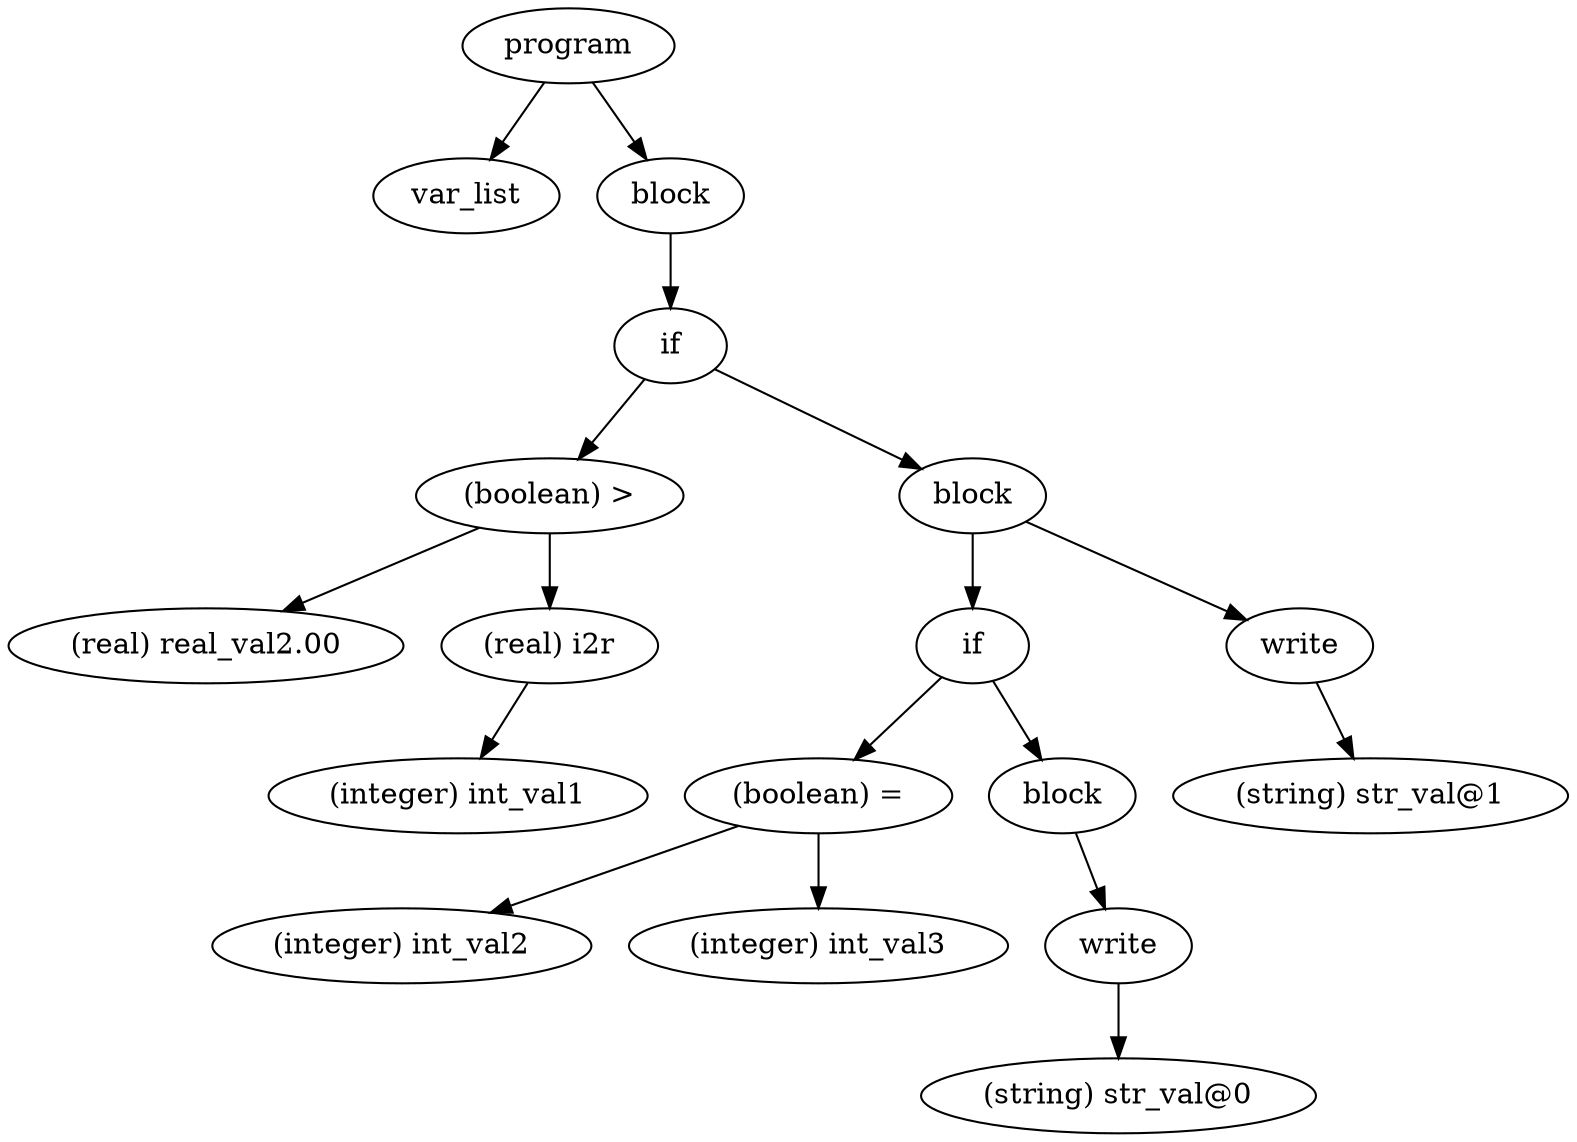 digraph {
graph [ordering="out"];
node0[label="program"];
node1[label="var_list"];
node0 -> node1;
node2[label="block"];
node3[label="if"];
node4[label="(boolean) >"];
node5[label="(real) real_val2.00"];
node4 -> node5;
node6[label="(real) i2r"];
node7[label="(integer) int_val1"];
node6 -> node7;
node4 -> node6;
node3 -> node4;
node8[label="block"];
node9[label="if"];
node10[label="(boolean) ="];
node11[label="(integer) int_val2"];
node10 -> node11;
node12[label="(integer) int_val3"];
node10 -> node12;
node9 -> node10;
node13[label="block"];
node14[label="write"];
node15[label="(string) str_val@0"];
node14 -> node15;
node13 -> node14;
node9 -> node13;
node8 -> node9;
node16[label="write"];
node17[label="(string) str_val@1"];
node16 -> node17;
node8 -> node16;
node3 -> node8;
node2 -> node3;
node0 -> node2;
}
